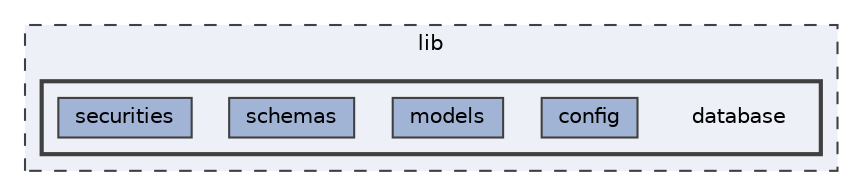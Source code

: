 digraph "lib/database"
{
 // LATEX_PDF_SIZE
  bgcolor="transparent";
  edge [fontname=Helvetica,fontsize=10,labelfontname=Helvetica,labelfontsize=10];
  node [fontname=Helvetica,fontsize=10,shape=box,height=0.2,width=0.4];
  compound=true
  subgraph clusterdir_97aefd0d527b934f1d99a682da8fe6a9 {
    graph [ bgcolor="#edf0f7", pencolor="grey25", label="lib", fontname=Helvetica,fontsize=10 style="filled,dashed", URL="dir_97aefd0d527b934f1d99a682da8fe6a9.html",tooltip=""]
  subgraph clusterdir_73bfc89754e0560972b9561e2c627eec {
    graph [ bgcolor="#edf0f7", pencolor="grey25", label="", fontname=Helvetica,fontsize=10 style="filled,bold", URL="dir_73bfc89754e0560972b9561e2c627eec.html",tooltip=""]
    dir_73bfc89754e0560972b9561e2c627eec [shape=plaintext, label="database"];
  dir_5cb54123c4d6db72c306870a6189463e [label="config", fillcolor="#a2b4d6", color="grey25", style="filled", URL="dir_5cb54123c4d6db72c306870a6189463e.html",tooltip=""];
  dir_e490880d7cb41d7ba1b3c82a2533f538 [label="models", fillcolor="#a2b4d6", color="grey25", style="filled", URL="dir_e490880d7cb41d7ba1b3c82a2533f538.html",tooltip=""];
  dir_e7b110cac0cab1f2974739b9779801ee [label="schemas", fillcolor="#a2b4d6", color="grey25", style="filled", URL="dir_e7b110cac0cab1f2974739b9779801ee.html",tooltip=""];
  dir_8b2dbe90733098666b2b73a2431efc23 [label="securities", fillcolor="#a2b4d6", color="grey25", style="filled", URL="dir_8b2dbe90733098666b2b73a2431efc23.html",tooltip=""];
  }
  }
}
